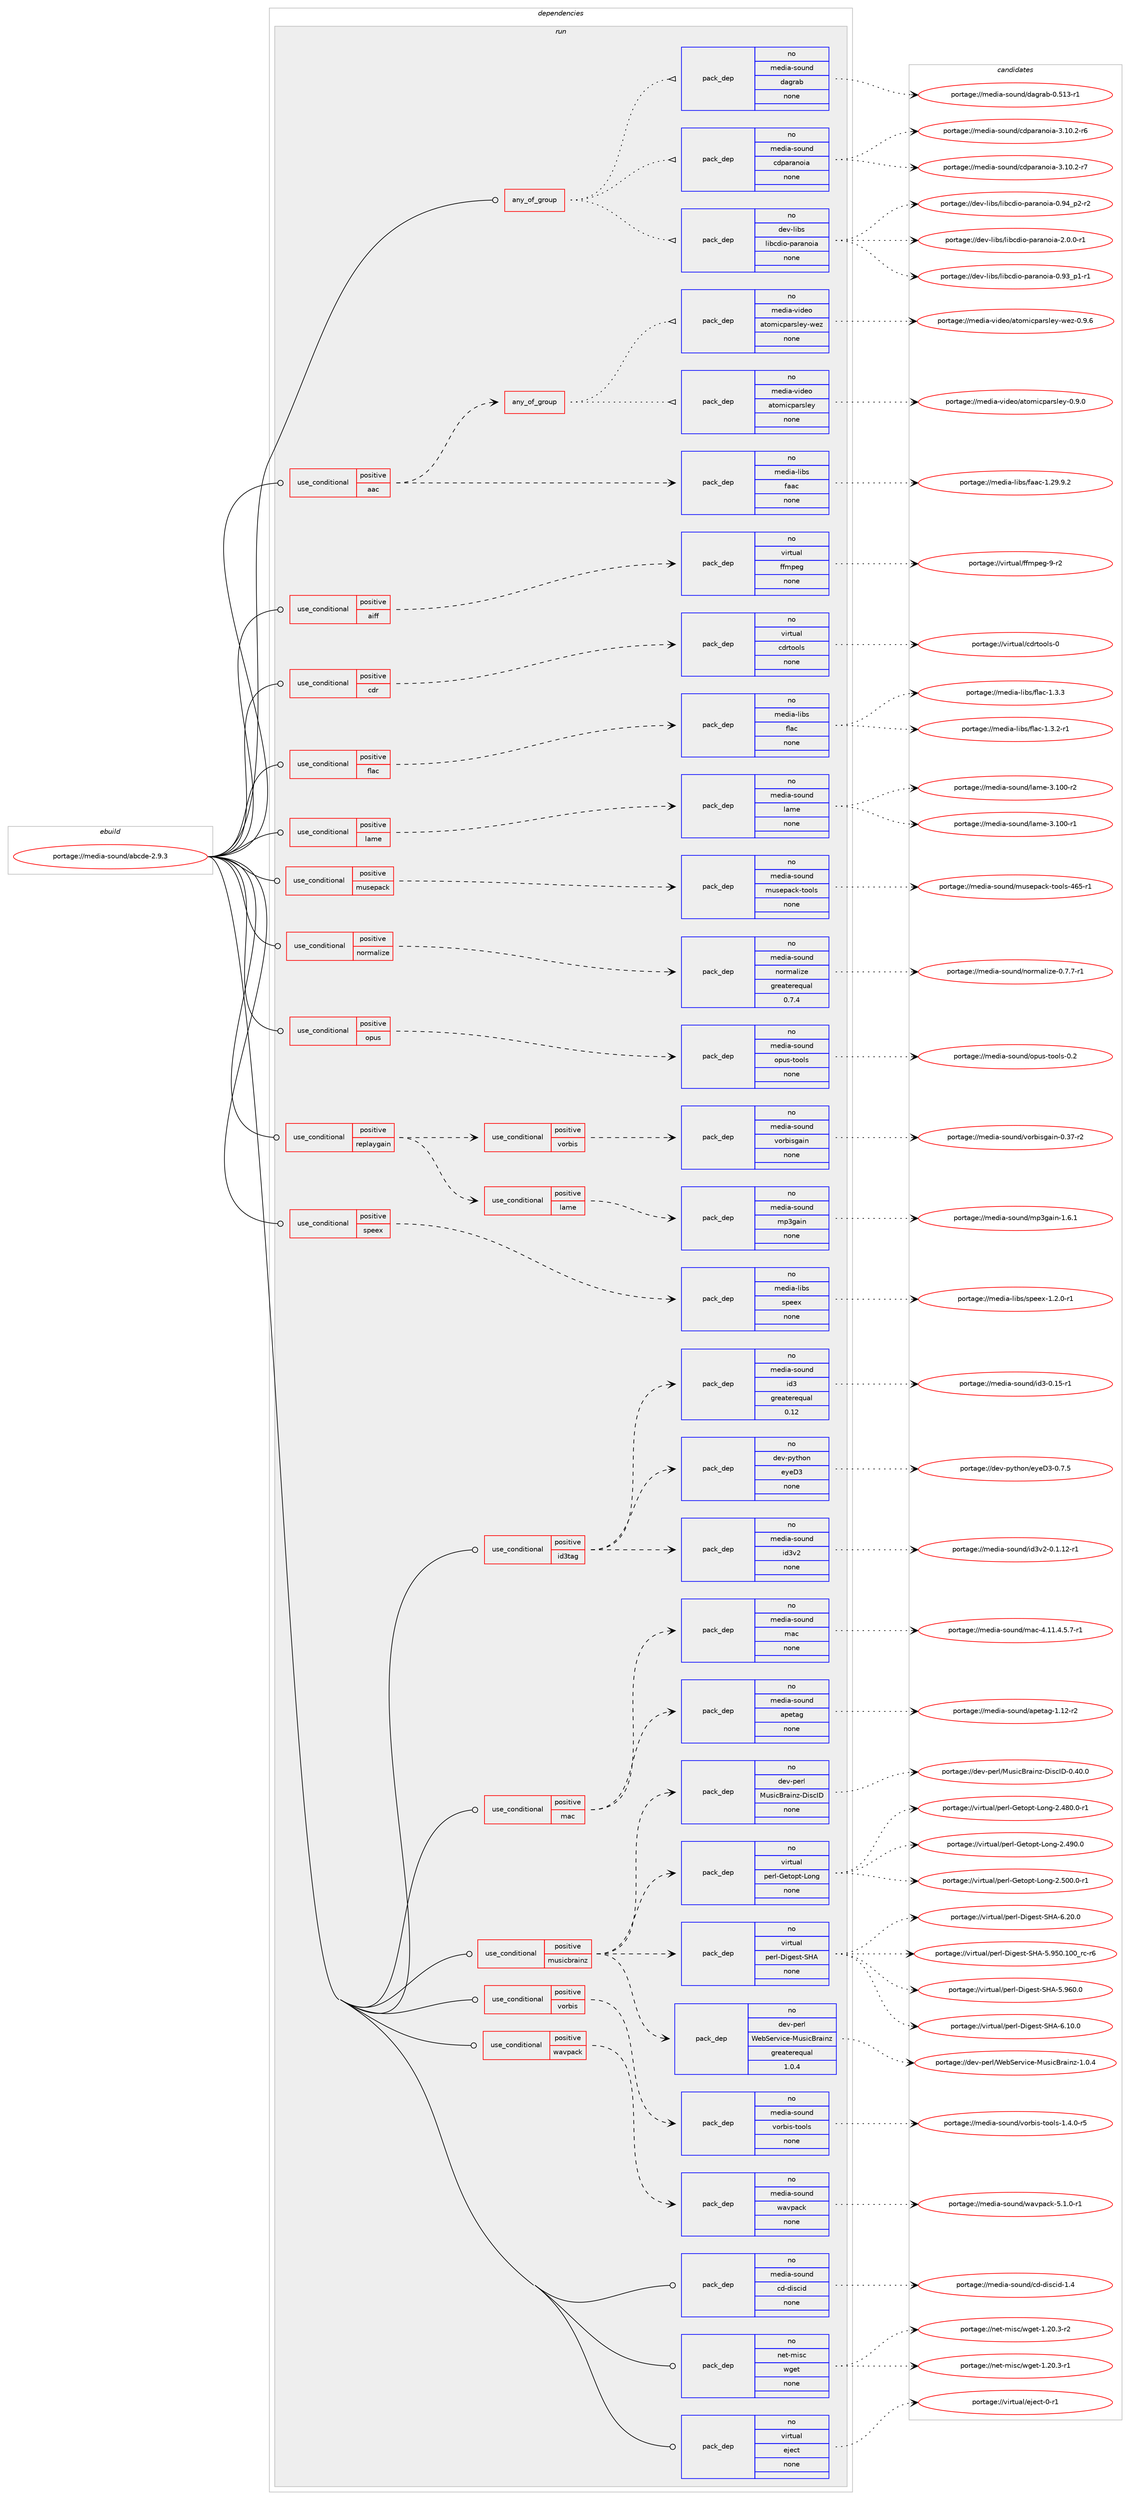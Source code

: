 digraph prolog {

# *************
# Graph options
# *************

newrank=true;
concentrate=true;
compound=true;
graph [rankdir=LR,fontname=Helvetica,fontsize=10,ranksep=1.5];#, ranksep=2.5, nodesep=0.2];
edge  [arrowhead=vee];
node  [fontname=Helvetica,fontsize=10];

# **********
# The ebuild
# **********

subgraph cluster_leftcol {
color=gray;
rank=same;
label=<<i>ebuild</i>>;
id [label="portage://media-sound/abcde-2.9.3", color=red, width=4, href="../media-sound/abcde-2.9.3.svg"];
}

# ****************
# The dependencies
# ****************

subgraph cluster_midcol {
color=gray;
label=<<i>dependencies</i>>;
subgraph cluster_compile {
fillcolor="#eeeeee";
style=filled;
label=<<i>compile</i>>;
}
subgraph cluster_compileandrun {
fillcolor="#eeeeee";
style=filled;
label=<<i>compile and run</i>>;
}
subgraph cluster_run {
fillcolor="#eeeeee";
style=filled;
label=<<i>run</i>>;
subgraph any5265 {
dependency329494 [label=<<TABLE BORDER="0" CELLBORDER="1" CELLSPACING="0" CELLPADDING="4"><TR><TD CELLPADDING="10">any_of_group</TD></TR></TABLE>>, shape=none, color=red];subgraph pack242281 {
dependency329495 [label=<<TABLE BORDER="0" CELLBORDER="1" CELLSPACING="0" CELLPADDING="4" WIDTH="220"><TR><TD ROWSPAN="6" CELLPADDING="30">pack_dep</TD></TR><TR><TD WIDTH="110">no</TD></TR><TR><TD>dev-libs</TD></TR><TR><TD>libcdio-paranoia</TD></TR><TR><TD>none</TD></TR><TR><TD></TD></TR></TABLE>>, shape=none, color=blue];
}
dependency329494:e -> dependency329495:w [weight=20,style="dotted",arrowhead="oinv"];
subgraph pack242282 {
dependency329496 [label=<<TABLE BORDER="0" CELLBORDER="1" CELLSPACING="0" CELLPADDING="4" WIDTH="220"><TR><TD ROWSPAN="6" CELLPADDING="30">pack_dep</TD></TR><TR><TD WIDTH="110">no</TD></TR><TR><TD>media-sound</TD></TR><TR><TD>cdparanoia</TD></TR><TR><TD>none</TD></TR><TR><TD></TD></TR></TABLE>>, shape=none, color=blue];
}
dependency329494:e -> dependency329496:w [weight=20,style="dotted",arrowhead="oinv"];
subgraph pack242283 {
dependency329497 [label=<<TABLE BORDER="0" CELLBORDER="1" CELLSPACING="0" CELLPADDING="4" WIDTH="220"><TR><TD ROWSPAN="6" CELLPADDING="30">pack_dep</TD></TR><TR><TD WIDTH="110">no</TD></TR><TR><TD>media-sound</TD></TR><TR><TD>dagrab</TD></TR><TR><TD>none</TD></TR><TR><TD></TD></TR></TABLE>>, shape=none, color=blue];
}
dependency329494:e -> dependency329497:w [weight=20,style="dotted",arrowhead="oinv"];
}
id:e -> dependency329494:w [weight=20,style="solid",arrowhead="odot"];
subgraph cond81805 {
dependency329498 [label=<<TABLE BORDER="0" CELLBORDER="1" CELLSPACING="0" CELLPADDING="4"><TR><TD ROWSPAN="3" CELLPADDING="10">use_conditional</TD></TR><TR><TD>positive</TD></TR><TR><TD>aac</TD></TR></TABLE>>, shape=none, color=red];
subgraph pack242284 {
dependency329499 [label=<<TABLE BORDER="0" CELLBORDER="1" CELLSPACING="0" CELLPADDING="4" WIDTH="220"><TR><TD ROWSPAN="6" CELLPADDING="30">pack_dep</TD></TR><TR><TD WIDTH="110">no</TD></TR><TR><TD>media-libs</TD></TR><TR><TD>faac</TD></TR><TR><TD>none</TD></TR><TR><TD></TD></TR></TABLE>>, shape=none, color=blue];
}
dependency329498:e -> dependency329499:w [weight=20,style="dashed",arrowhead="vee"];
subgraph any5266 {
dependency329500 [label=<<TABLE BORDER="0" CELLBORDER="1" CELLSPACING="0" CELLPADDING="4"><TR><TD CELLPADDING="10">any_of_group</TD></TR></TABLE>>, shape=none, color=red];subgraph pack242285 {
dependency329501 [label=<<TABLE BORDER="0" CELLBORDER="1" CELLSPACING="0" CELLPADDING="4" WIDTH="220"><TR><TD ROWSPAN="6" CELLPADDING="30">pack_dep</TD></TR><TR><TD WIDTH="110">no</TD></TR><TR><TD>media-video</TD></TR><TR><TD>atomicparsley</TD></TR><TR><TD>none</TD></TR><TR><TD></TD></TR></TABLE>>, shape=none, color=blue];
}
dependency329500:e -> dependency329501:w [weight=20,style="dotted",arrowhead="oinv"];
subgraph pack242286 {
dependency329502 [label=<<TABLE BORDER="0" CELLBORDER="1" CELLSPACING="0" CELLPADDING="4" WIDTH="220"><TR><TD ROWSPAN="6" CELLPADDING="30">pack_dep</TD></TR><TR><TD WIDTH="110">no</TD></TR><TR><TD>media-video</TD></TR><TR><TD>atomicparsley-wez</TD></TR><TR><TD>none</TD></TR><TR><TD></TD></TR></TABLE>>, shape=none, color=blue];
}
dependency329500:e -> dependency329502:w [weight=20,style="dotted",arrowhead="oinv"];
}
dependency329498:e -> dependency329500:w [weight=20,style="dashed",arrowhead="vee"];
}
id:e -> dependency329498:w [weight=20,style="solid",arrowhead="odot"];
subgraph cond81806 {
dependency329503 [label=<<TABLE BORDER="0" CELLBORDER="1" CELLSPACING="0" CELLPADDING="4"><TR><TD ROWSPAN="3" CELLPADDING="10">use_conditional</TD></TR><TR><TD>positive</TD></TR><TR><TD>aiff</TD></TR></TABLE>>, shape=none, color=red];
subgraph pack242287 {
dependency329504 [label=<<TABLE BORDER="0" CELLBORDER="1" CELLSPACING="0" CELLPADDING="4" WIDTH="220"><TR><TD ROWSPAN="6" CELLPADDING="30">pack_dep</TD></TR><TR><TD WIDTH="110">no</TD></TR><TR><TD>virtual</TD></TR><TR><TD>ffmpeg</TD></TR><TR><TD>none</TD></TR><TR><TD></TD></TR></TABLE>>, shape=none, color=blue];
}
dependency329503:e -> dependency329504:w [weight=20,style="dashed",arrowhead="vee"];
}
id:e -> dependency329503:w [weight=20,style="solid",arrowhead="odot"];
subgraph cond81807 {
dependency329505 [label=<<TABLE BORDER="0" CELLBORDER="1" CELLSPACING="0" CELLPADDING="4"><TR><TD ROWSPAN="3" CELLPADDING="10">use_conditional</TD></TR><TR><TD>positive</TD></TR><TR><TD>cdr</TD></TR></TABLE>>, shape=none, color=red];
subgraph pack242288 {
dependency329506 [label=<<TABLE BORDER="0" CELLBORDER="1" CELLSPACING="0" CELLPADDING="4" WIDTH="220"><TR><TD ROWSPAN="6" CELLPADDING="30">pack_dep</TD></TR><TR><TD WIDTH="110">no</TD></TR><TR><TD>virtual</TD></TR><TR><TD>cdrtools</TD></TR><TR><TD>none</TD></TR><TR><TD></TD></TR></TABLE>>, shape=none, color=blue];
}
dependency329505:e -> dependency329506:w [weight=20,style="dashed",arrowhead="vee"];
}
id:e -> dependency329505:w [weight=20,style="solid",arrowhead="odot"];
subgraph cond81808 {
dependency329507 [label=<<TABLE BORDER="0" CELLBORDER="1" CELLSPACING="0" CELLPADDING="4"><TR><TD ROWSPAN="3" CELLPADDING="10">use_conditional</TD></TR><TR><TD>positive</TD></TR><TR><TD>flac</TD></TR></TABLE>>, shape=none, color=red];
subgraph pack242289 {
dependency329508 [label=<<TABLE BORDER="0" CELLBORDER="1" CELLSPACING="0" CELLPADDING="4" WIDTH="220"><TR><TD ROWSPAN="6" CELLPADDING="30">pack_dep</TD></TR><TR><TD WIDTH="110">no</TD></TR><TR><TD>media-libs</TD></TR><TR><TD>flac</TD></TR><TR><TD>none</TD></TR><TR><TD></TD></TR></TABLE>>, shape=none, color=blue];
}
dependency329507:e -> dependency329508:w [weight=20,style="dashed",arrowhead="vee"];
}
id:e -> dependency329507:w [weight=20,style="solid",arrowhead="odot"];
subgraph cond81809 {
dependency329509 [label=<<TABLE BORDER="0" CELLBORDER="1" CELLSPACING="0" CELLPADDING="4"><TR><TD ROWSPAN="3" CELLPADDING="10">use_conditional</TD></TR><TR><TD>positive</TD></TR><TR><TD>id3tag</TD></TR></TABLE>>, shape=none, color=red];
subgraph pack242290 {
dependency329510 [label=<<TABLE BORDER="0" CELLBORDER="1" CELLSPACING="0" CELLPADDING="4" WIDTH="220"><TR><TD ROWSPAN="6" CELLPADDING="30">pack_dep</TD></TR><TR><TD WIDTH="110">no</TD></TR><TR><TD>dev-python</TD></TR><TR><TD>eyeD3</TD></TR><TR><TD>none</TD></TR><TR><TD></TD></TR></TABLE>>, shape=none, color=blue];
}
dependency329509:e -> dependency329510:w [weight=20,style="dashed",arrowhead="vee"];
subgraph pack242291 {
dependency329511 [label=<<TABLE BORDER="0" CELLBORDER="1" CELLSPACING="0" CELLPADDING="4" WIDTH="220"><TR><TD ROWSPAN="6" CELLPADDING="30">pack_dep</TD></TR><TR><TD WIDTH="110">no</TD></TR><TR><TD>media-sound</TD></TR><TR><TD>id3</TD></TR><TR><TD>greaterequal</TD></TR><TR><TD>0.12</TD></TR></TABLE>>, shape=none, color=blue];
}
dependency329509:e -> dependency329511:w [weight=20,style="dashed",arrowhead="vee"];
subgraph pack242292 {
dependency329512 [label=<<TABLE BORDER="0" CELLBORDER="1" CELLSPACING="0" CELLPADDING="4" WIDTH="220"><TR><TD ROWSPAN="6" CELLPADDING="30">pack_dep</TD></TR><TR><TD WIDTH="110">no</TD></TR><TR><TD>media-sound</TD></TR><TR><TD>id3v2</TD></TR><TR><TD>none</TD></TR><TR><TD></TD></TR></TABLE>>, shape=none, color=blue];
}
dependency329509:e -> dependency329512:w [weight=20,style="dashed",arrowhead="vee"];
}
id:e -> dependency329509:w [weight=20,style="solid",arrowhead="odot"];
subgraph cond81810 {
dependency329513 [label=<<TABLE BORDER="0" CELLBORDER="1" CELLSPACING="0" CELLPADDING="4"><TR><TD ROWSPAN="3" CELLPADDING="10">use_conditional</TD></TR><TR><TD>positive</TD></TR><TR><TD>lame</TD></TR></TABLE>>, shape=none, color=red];
subgraph pack242293 {
dependency329514 [label=<<TABLE BORDER="0" CELLBORDER="1" CELLSPACING="0" CELLPADDING="4" WIDTH="220"><TR><TD ROWSPAN="6" CELLPADDING="30">pack_dep</TD></TR><TR><TD WIDTH="110">no</TD></TR><TR><TD>media-sound</TD></TR><TR><TD>lame</TD></TR><TR><TD>none</TD></TR><TR><TD></TD></TR></TABLE>>, shape=none, color=blue];
}
dependency329513:e -> dependency329514:w [weight=20,style="dashed",arrowhead="vee"];
}
id:e -> dependency329513:w [weight=20,style="solid",arrowhead="odot"];
subgraph cond81811 {
dependency329515 [label=<<TABLE BORDER="0" CELLBORDER="1" CELLSPACING="0" CELLPADDING="4"><TR><TD ROWSPAN="3" CELLPADDING="10">use_conditional</TD></TR><TR><TD>positive</TD></TR><TR><TD>mac</TD></TR></TABLE>>, shape=none, color=red];
subgraph pack242294 {
dependency329516 [label=<<TABLE BORDER="0" CELLBORDER="1" CELLSPACING="0" CELLPADDING="4" WIDTH="220"><TR><TD ROWSPAN="6" CELLPADDING="30">pack_dep</TD></TR><TR><TD WIDTH="110">no</TD></TR><TR><TD>media-sound</TD></TR><TR><TD>apetag</TD></TR><TR><TD>none</TD></TR><TR><TD></TD></TR></TABLE>>, shape=none, color=blue];
}
dependency329515:e -> dependency329516:w [weight=20,style="dashed",arrowhead="vee"];
subgraph pack242295 {
dependency329517 [label=<<TABLE BORDER="0" CELLBORDER="1" CELLSPACING="0" CELLPADDING="4" WIDTH="220"><TR><TD ROWSPAN="6" CELLPADDING="30">pack_dep</TD></TR><TR><TD WIDTH="110">no</TD></TR><TR><TD>media-sound</TD></TR><TR><TD>mac</TD></TR><TR><TD>none</TD></TR><TR><TD></TD></TR></TABLE>>, shape=none, color=blue];
}
dependency329515:e -> dependency329517:w [weight=20,style="dashed",arrowhead="vee"];
}
id:e -> dependency329515:w [weight=20,style="solid",arrowhead="odot"];
subgraph cond81812 {
dependency329518 [label=<<TABLE BORDER="0" CELLBORDER="1" CELLSPACING="0" CELLPADDING="4"><TR><TD ROWSPAN="3" CELLPADDING="10">use_conditional</TD></TR><TR><TD>positive</TD></TR><TR><TD>musepack</TD></TR></TABLE>>, shape=none, color=red];
subgraph pack242296 {
dependency329519 [label=<<TABLE BORDER="0" CELLBORDER="1" CELLSPACING="0" CELLPADDING="4" WIDTH="220"><TR><TD ROWSPAN="6" CELLPADDING="30">pack_dep</TD></TR><TR><TD WIDTH="110">no</TD></TR><TR><TD>media-sound</TD></TR><TR><TD>musepack-tools</TD></TR><TR><TD>none</TD></TR><TR><TD></TD></TR></TABLE>>, shape=none, color=blue];
}
dependency329518:e -> dependency329519:w [weight=20,style="dashed",arrowhead="vee"];
}
id:e -> dependency329518:w [weight=20,style="solid",arrowhead="odot"];
subgraph cond81813 {
dependency329520 [label=<<TABLE BORDER="0" CELLBORDER="1" CELLSPACING="0" CELLPADDING="4"><TR><TD ROWSPAN="3" CELLPADDING="10">use_conditional</TD></TR><TR><TD>positive</TD></TR><TR><TD>musicbrainz</TD></TR></TABLE>>, shape=none, color=red];
subgraph pack242297 {
dependency329521 [label=<<TABLE BORDER="0" CELLBORDER="1" CELLSPACING="0" CELLPADDING="4" WIDTH="220"><TR><TD ROWSPAN="6" CELLPADDING="30">pack_dep</TD></TR><TR><TD WIDTH="110">no</TD></TR><TR><TD>dev-perl</TD></TR><TR><TD>MusicBrainz-DiscID</TD></TR><TR><TD>none</TD></TR><TR><TD></TD></TR></TABLE>>, shape=none, color=blue];
}
dependency329520:e -> dependency329521:w [weight=20,style="dashed",arrowhead="vee"];
subgraph pack242298 {
dependency329522 [label=<<TABLE BORDER="0" CELLBORDER="1" CELLSPACING="0" CELLPADDING="4" WIDTH="220"><TR><TD ROWSPAN="6" CELLPADDING="30">pack_dep</TD></TR><TR><TD WIDTH="110">no</TD></TR><TR><TD>dev-perl</TD></TR><TR><TD>WebService-MusicBrainz</TD></TR><TR><TD>greaterequal</TD></TR><TR><TD>1.0.4</TD></TR></TABLE>>, shape=none, color=blue];
}
dependency329520:e -> dependency329522:w [weight=20,style="dashed",arrowhead="vee"];
subgraph pack242299 {
dependency329523 [label=<<TABLE BORDER="0" CELLBORDER="1" CELLSPACING="0" CELLPADDING="4" WIDTH="220"><TR><TD ROWSPAN="6" CELLPADDING="30">pack_dep</TD></TR><TR><TD WIDTH="110">no</TD></TR><TR><TD>virtual</TD></TR><TR><TD>perl-Digest-SHA</TD></TR><TR><TD>none</TD></TR><TR><TD></TD></TR></TABLE>>, shape=none, color=blue];
}
dependency329520:e -> dependency329523:w [weight=20,style="dashed",arrowhead="vee"];
subgraph pack242300 {
dependency329524 [label=<<TABLE BORDER="0" CELLBORDER="1" CELLSPACING="0" CELLPADDING="4" WIDTH="220"><TR><TD ROWSPAN="6" CELLPADDING="30">pack_dep</TD></TR><TR><TD WIDTH="110">no</TD></TR><TR><TD>virtual</TD></TR><TR><TD>perl-Getopt-Long</TD></TR><TR><TD>none</TD></TR><TR><TD></TD></TR></TABLE>>, shape=none, color=blue];
}
dependency329520:e -> dependency329524:w [weight=20,style="dashed",arrowhead="vee"];
}
id:e -> dependency329520:w [weight=20,style="solid",arrowhead="odot"];
subgraph cond81814 {
dependency329525 [label=<<TABLE BORDER="0" CELLBORDER="1" CELLSPACING="0" CELLPADDING="4"><TR><TD ROWSPAN="3" CELLPADDING="10">use_conditional</TD></TR><TR><TD>positive</TD></TR><TR><TD>normalize</TD></TR></TABLE>>, shape=none, color=red];
subgraph pack242301 {
dependency329526 [label=<<TABLE BORDER="0" CELLBORDER="1" CELLSPACING="0" CELLPADDING="4" WIDTH="220"><TR><TD ROWSPAN="6" CELLPADDING="30">pack_dep</TD></TR><TR><TD WIDTH="110">no</TD></TR><TR><TD>media-sound</TD></TR><TR><TD>normalize</TD></TR><TR><TD>greaterequal</TD></TR><TR><TD>0.7.4</TD></TR></TABLE>>, shape=none, color=blue];
}
dependency329525:e -> dependency329526:w [weight=20,style="dashed",arrowhead="vee"];
}
id:e -> dependency329525:w [weight=20,style="solid",arrowhead="odot"];
subgraph cond81815 {
dependency329527 [label=<<TABLE BORDER="0" CELLBORDER="1" CELLSPACING="0" CELLPADDING="4"><TR><TD ROWSPAN="3" CELLPADDING="10">use_conditional</TD></TR><TR><TD>positive</TD></TR><TR><TD>opus</TD></TR></TABLE>>, shape=none, color=red];
subgraph pack242302 {
dependency329528 [label=<<TABLE BORDER="0" CELLBORDER="1" CELLSPACING="0" CELLPADDING="4" WIDTH="220"><TR><TD ROWSPAN="6" CELLPADDING="30">pack_dep</TD></TR><TR><TD WIDTH="110">no</TD></TR><TR><TD>media-sound</TD></TR><TR><TD>opus-tools</TD></TR><TR><TD>none</TD></TR><TR><TD></TD></TR></TABLE>>, shape=none, color=blue];
}
dependency329527:e -> dependency329528:w [weight=20,style="dashed",arrowhead="vee"];
}
id:e -> dependency329527:w [weight=20,style="solid",arrowhead="odot"];
subgraph cond81816 {
dependency329529 [label=<<TABLE BORDER="0" CELLBORDER="1" CELLSPACING="0" CELLPADDING="4"><TR><TD ROWSPAN="3" CELLPADDING="10">use_conditional</TD></TR><TR><TD>positive</TD></TR><TR><TD>replaygain</TD></TR></TABLE>>, shape=none, color=red];
subgraph cond81817 {
dependency329530 [label=<<TABLE BORDER="0" CELLBORDER="1" CELLSPACING="0" CELLPADDING="4"><TR><TD ROWSPAN="3" CELLPADDING="10">use_conditional</TD></TR><TR><TD>positive</TD></TR><TR><TD>lame</TD></TR></TABLE>>, shape=none, color=red];
subgraph pack242303 {
dependency329531 [label=<<TABLE BORDER="0" CELLBORDER="1" CELLSPACING="0" CELLPADDING="4" WIDTH="220"><TR><TD ROWSPAN="6" CELLPADDING="30">pack_dep</TD></TR><TR><TD WIDTH="110">no</TD></TR><TR><TD>media-sound</TD></TR><TR><TD>mp3gain</TD></TR><TR><TD>none</TD></TR><TR><TD></TD></TR></TABLE>>, shape=none, color=blue];
}
dependency329530:e -> dependency329531:w [weight=20,style="dashed",arrowhead="vee"];
}
dependency329529:e -> dependency329530:w [weight=20,style="dashed",arrowhead="vee"];
subgraph cond81818 {
dependency329532 [label=<<TABLE BORDER="0" CELLBORDER="1" CELLSPACING="0" CELLPADDING="4"><TR><TD ROWSPAN="3" CELLPADDING="10">use_conditional</TD></TR><TR><TD>positive</TD></TR><TR><TD>vorbis</TD></TR></TABLE>>, shape=none, color=red];
subgraph pack242304 {
dependency329533 [label=<<TABLE BORDER="0" CELLBORDER="1" CELLSPACING="0" CELLPADDING="4" WIDTH="220"><TR><TD ROWSPAN="6" CELLPADDING="30">pack_dep</TD></TR><TR><TD WIDTH="110">no</TD></TR><TR><TD>media-sound</TD></TR><TR><TD>vorbisgain</TD></TR><TR><TD>none</TD></TR><TR><TD></TD></TR></TABLE>>, shape=none, color=blue];
}
dependency329532:e -> dependency329533:w [weight=20,style="dashed",arrowhead="vee"];
}
dependency329529:e -> dependency329532:w [weight=20,style="dashed",arrowhead="vee"];
}
id:e -> dependency329529:w [weight=20,style="solid",arrowhead="odot"];
subgraph cond81819 {
dependency329534 [label=<<TABLE BORDER="0" CELLBORDER="1" CELLSPACING="0" CELLPADDING="4"><TR><TD ROWSPAN="3" CELLPADDING="10">use_conditional</TD></TR><TR><TD>positive</TD></TR><TR><TD>speex</TD></TR></TABLE>>, shape=none, color=red];
subgraph pack242305 {
dependency329535 [label=<<TABLE BORDER="0" CELLBORDER="1" CELLSPACING="0" CELLPADDING="4" WIDTH="220"><TR><TD ROWSPAN="6" CELLPADDING="30">pack_dep</TD></TR><TR><TD WIDTH="110">no</TD></TR><TR><TD>media-libs</TD></TR><TR><TD>speex</TD></TR><TR><TD>none</TD></TR><TR><TD></TD></TR></TABLE>>, shape=none, color=blue];
}
dependency329534:e -> dependency329535:w [weight=20,style="dashed",arrowhead="vee"];
}
id:e -> dependency329534:w [weight=20,style="solid",arrowhead="odot"];
subgraph cond81820 {
dependency329536 [label=<<TABLE BORDER="0" CELLBORDER="1" CELLSPACING="0" CELLPADDING="4"><TR><TD ROWSPAN="3" CELLPADDING="10">use_conditional</TD></TR><TR><TD>positive</TD></TR><TR><TD>vorbis</TD></TR></TABLE>>, shape=none, color=red];
subgraph pack242306 {
dependency329537 [label=<<TABLE BORDER="0" CELLBORDER="1" CELLSPACING="0" CELLPADDING="4" WIDTH="220"><TR><TD ROWSPAN="6" CELLPADDING="30">pack_dep</TD></TR><TR><TD WIDTH="110">no</TD></TR><TR><TD>media-sound</TD></TR><TR><TD>vorbis-tools</TD></TR><TR><TD>none</TD></TR><TR><TD></TD></TR></TABLE>>, shape=none, color=blue];
}
dependency329536:e -> dependency329537:w [weight=20,style="dashed",arrowhead="vee"];
}
id:e -> dependency329536:w [weight=20,style="solid",arrowhead="odot"];
subgraph cond81821 {
dependency329538 [label=<<TABLE BORDER="0" CELLBORDER="1" CELLSPACING="0" CELLPADDING="4"><TR><TD ROWSPAN="3" CELLPADDING="10">use_conditional</TD></TR><TR><TD>positive</TD></TR><TR><TD>wavpack</TD></TR></TABLE>>, shape=none, color=red];
subgraph pack242307 {
dependency329539 [label=<<TABLE BORDER="0" CELLBORDER="1" CELLSPACING="0" CELLPADDING="4" WIDTH="220"><TR><TD ROWSPAN="6" CELLPADDING="30">pack_dep</TD></TR><TR><TD WIDTH="110">no</TD></TR><TR><TD>media-sound</TD></TR><TR><TD>wavpack</TD></TR><TR><TD>none</TD></TR><TR><TD></TD></TR></TABLE>>, shape=none, color=blue];
}
dependency329538:e -> dependency329539:w [weight=20,style="dashed",arrowhead="vee"];
}
id:e -> dependency329538:w [weight=20,style="solid",arrowhead="odot"];
subgraph pack242308 {
dependency329540 [label=<<TABLE BORDER="0" CELLBORDER="1" CELLSPACING="0" CELLPADDING="4" WIDTH="220"><TR><TD ROWSPAN="6" CELLPADDING="30">pack_dep</TD></TR><TR><TD WIDTH="110">no</TD></TR><TR><TD>media-sound</TD></TR><TR><TD>cd-discid</TD></TR><TR><TD>none</TD></TR><TR><TD></TD></TR></TABLE>>, shape=none, color=blue];
}
id:e -> dependency329540:w [weight=20,style="solid",arrowhead="odot"];
subgraph pack242309 {
dependency329541 [label=<<TABLE BORDER="0" CELLBORDER="1" CELLSPACING="0" CELLPADDING="4" WIDTH="220"><TR><TD ROWSPAN="6" CELLPADDING="30">pack_dep</TD></TR><TR><TD WIDTH="110">no</TD></TR><TR><TD>net-misc</TD></TR><TR><TD>wget</TD></TR><TR><TD>none</TD></TR><TR><TD></TD></TR></TABLE>>, shape=none, color=blue];
}
id:e -> dependency329541:w [weight=20,style="solid",arrowhead="odot"];
subgraph pack242310 {
dependency329542 [label=<<TABLE BORDER="0" CELLBORDER="1" CELLSPACING="0" CELLPADDING="4" WIDTH="220"><TR><TD ROWSPAN="6" CELLPADDING="30">pack_dep</TD></TR><TR><TD WIDTH="110">no</TD></TR><TR><TD>virtual</TD></TR><TR><TD>eject</TD></TR><TR><TD>none</TD></TR><TR><TD></TD></TR></TABLE>>, shape=none, color=blue];
}
id:e -> dependency329542:w [weight=20,style="solid",arrowhead="odot"];
}
}

# **************
# The candidates
# **************

subgraph cluster_choices {
rank=same;
color=gray;
label=<<i>candidates</i>>;

subgraph choice242281 {
color=black;
nodesep=1;
choiceportage100101118451081059811547108105989910010511145112971149711011110597454846575195112494511449 [label="portage://dev-libs/libcdio-paranoia-0.93_p1-r1", color=red, width=4,href="../dev-libs/libcdio-paranoia-0.93_p1-r1.svg"];
choiceportage100101118451081059811547108105989910010511145112971149711011110597454846575295112504511450 [label="portage://dev-libs/libcdio-paranoia-0.94_p2-r2", color=red, width=4,href="../dev-libs/libcdio-paranoia-0.94_p2-r2.svg"];
choiceportage1001011184510810598115471081059899100105111451129711497110111105974550464846484511449 [label="portage://dev-libs/libcdio-paranoia-2.0.0-r1", color=red, width=4,href="../dev-libs/libcdio-paranoia-2.0.0-r1.svg"];
dependency329495:e -> choiceportage100101118451081059811547108105989910010511145112971149711011110597454846575195112494511449:w [style=dotted,weight="100"];
dependency329495:e -> choiceportage100101118451081059811547108105989910010511145112971149711011110597454846575295112504511450:w [style=dotted,weight="100"];
dependency329495:e -> choiceportage1001011184510810598115471081059899100105111451129711497110111105974550464846484511449:w [style=dotted,weight="100"];
}
subgraph choice242282 {
color=black;
nodesep=1;
choiceportage10910110010597451151111171101004799100112971149711011110597455146494846504511454 [label="portage://media-sound/cdparanoia-3.10.2-r6", color=red, width=4,href="../media-sound/cdparanoia-3.10.2-r6.svg"];
choiceportage10910110010597451151111171101004799100112971149711011110597455146494846504511455 [label="portage://media-sound/cdparanoia-3.10.2-r7", color=red, width=4,href="../media-sound/cdparanoia-3.10.2-r7.svg"];
dependency329496:e -> choiceportage10910110010597451151111171101004799100112971149711011110597455146494846504511454:w [style=dotted,weight="100"];
dependency329496:e -> choiceportage10910110010597451151111171101004799100112971149711011110597455146494846504511455:w [style=dotted,weight="100"];
}
subgraph choice242283 {
color=black;
nodesep=1;
choiceportage1091011001059745115111117110100471009710311497984548465349514511449 [label="portage://media-sound/dagrab-0.513-r1", color=red, width=4,href="../media-sound/dagrab-0.513-r1.svg"];
dependency329497:e -> choiceportage1091011001059745115111117110100471009710311497984548465349514511449:w [style=dotted,weight="100"];
}
subgraph choice242284 {
color=black;
nodesep=1;
choiceportage10910110010597451081059811547102979799454946505746574650 [label="portage://media-libs/faac-1.29.9.2", color=red, width=4,href="../media-libs/faac-1.29.9.2.svg"];
dependency329499:e -> choiceportage10910110010597451081059811547102979799454946505746574650:w [style=dotted,weight="100"];
}
subgraph choice242285 {
color=black;
nodesep=1;
choiceportage109101100105974511810510010111147971161111091059911297114115108101121454846574648 [label="portage://media-video/atomicparsley-0.9.0", color=red, width=4,href="../media-video/atomicparsley-0.9.0.svg"];
dependency329501:e -> choiceportage109101100105974511810510010111147971161111091059911297114115108101121454846574648:w [style=dotted,weight="100"];
}
subgraph choice242286 {
color=black;
nodesep=1;
choiceportage10910110010597451181051001011114797116111109105991129711411510810112145119101122454846574654 [label="portage://media-video/atomicparsley-wez-0.9.6", color=red, width=4,href="../media-video/atomicparsley-wez-0.9.6.svg"];
dependency329502:e -> choiceportage10910110010597451181051001011114797116111109105991129711411510810112145119101122454846574654:w [style=dotted,weight="100"];
}
subgraph choice242287 {
color=black;
nodesep=1;
choiceportage118105114116117971084710210210911210110345574511450 [label="portage://virtual/ffmpeg-9-r2", color=red, width=4,href="../virtual/ffmpeg-9-r2.svg"];
dependency329504:e -> choiceportage118105114116117971084710210210911210110345574511450:w [style=dotted,weight="100"];
}
subgraph choice242288 {
color=black;
nodesep=1;
choiceportage1181051141161179710847991001141161111111081154548 [label="portage://virtual/cdrtools-0", color=red, width=4,href="../virtual/cdrtools-0.svg"];
dependency329506:e -> choiceportage1181051141161179710847991001141161111111081154548:w [style=dotted,weight="100"];
}
subgraph choice242289 {
color=black;
nodesep=1;
choiceportage1091011001059745108105981154710210897994549465146504511449 [label="portage://media-libs/flac-1.3.2-r1", color=red, width=4,href="../media-libs/flac-1.3.2-r1.svg"];
choiceportage109101100105974510810598115471021089799454946514651 [label="portage://media-libs/flac-1.3.3", color=red, width=4,href="../media-libs/flac-1.3.3.svg"];
dependency329508:e -> choiceportage1091011001059745108105981154710210897994549465146504511449:w [style=dotted,weight="100"];
dependency329508:e -> choiceportage109101100105974510810598115471021089799454946514651:w [style=dotted,weight="100"];
}
subgraph choice242290 {
color=black;
nodesep=1;
choiceportage10010111845112121116104111110471011211016851454846554653 [label="portage://dev-python/eyeD3-0.7.5", color=red, width=4,href="../dev-python/eyeD3-0.7.5.svg"];
dependency329510:e -> choiceportage10010111845112121116104111110471011211016851454846554653:w [style=dotted,weight="100"];
}
subgraph choice242291 {
color=black;
nodesep=1;
choiceportage1091011001059745115111117110100471051005145484649534511449 [label="portage://media-sound/id3-0.15-r1", color=red, width=4,href="../media-sound/id3-0.15-r1.svg"];
dependency329511:e -> choiceportage1091011001059745115111117110100471051005145484649534511449:w [style=dotted,weight="100"];
}
subgraph choice242292 {
color=black;
nodesep=1;
choiceportage1091011001059745115111117110100471051005111850454846494649504511449 [label="portage://media-sound/id3v2-0.1.12-r1", color=red, width=4,href="../media-sound/id3v2-0.1.12-r1.svg"];
dependency329512:e -> choiceportage1091011001059745115111117110100471051005111850454846494649504511449:w [style=dotted,weight="100"];
}
subgraph choice242293 {
color=black;
nodesep=1;
choiceportage109101100105974511511111711010047108971091014551464948484511449 [label="portage://media-sound/lame-3.100-r1", color=red, width=4,href="../media-sound/lame-3.100-r1.svg"];
choiceportage109101100105974511511111711010047108971091014551464948484511450 [label="portage://media-sound/lame-3.100-r2", color=red, width=4,href="../media-sound/lame-3.100-r2.svg"];
dependency329514:e -> choiceportage109101100105974511511111711010047108971091014551464948484511449:w [style=dotted,weight="100"];
dependency329514:e -> choiceportage109101100105974511511111711010047108971091014551464948484511450:w [style=dotted,weight="100"];
}
subgraph choice242294 {
color=black;
nodesep=1;
choiceportage109101100105974511511111711010047971121011169710345494649504511450 [label="portage://media-sound/apetag-1.12-r2", color=red, width=4,href="../media-sound/apetag-1.12-r2.svg"];
dependency329516:e -> choiceportage109101100105974511511111711010047971121011169710345494649504511450:w [style=dotted,weight="100"];
}
subgraph choice242295 {
color=black;
nodesep=1;
choiceportage109101100105974511511111711010047109979945524649494652465346554511449 [label="portage://media-sound/mac-4.11.4.5.7-r1", color=red, width=4,href="../media-sound/mac-4.11.4.5.7-r1.svg"];
dependency329517:e -> choiceportage109101100105974511511111711010047109979945524649494652465346554511449:w [style=dotted,weight="100"];
}
subgraph choice242296 {
color=black;
nodesep=1;
choiceportage109101100105974511511111711010047109117115101112979910745116111111108115455254534511449 [label="portage://media-sound/musepack-tools-465-r1", color=red, width=4,href="../media-sound/musepack-tools-465-r1.svg"];
dependency329519:e -> choiceportage109101100105974511511111711010047109117115101112979910745116111111108115455254534511449:w [style=dotted,weight="100"];
}
subgraph choice242297 {
color=black;
nodesep=1;
choiceportage100101118451121011141084777117115105996611497105110122456810511599736845484652484648 [label="portage://dev-perl/MusicBrainz-DiscID-0.40.0", color=red, width=4,href="../dev-perl/MusicBrainz-DiscID-0.40.0.svg"];
dependency329521:e -> choiceportage100101118451121011141084777117115105996611497105110122456810511599736845484652484648:w [style=dotted,weight="100"];
}
subgraph choice242298 {
color=black;
nodesep=1;
choiceportage1001011184511210111410847871019883101114118105991014577117115105996611497105110122454946484652 [label="portage://dev-perl/WebService-MusicBrainz-1.0.4", color=red, width=4,href="../dev-perl/WebService-MusicBrainz-1.0.4.svg"];
dependency329522:e -> choiceportage1001011184511210111410847871019883101114118105991014577117115105996611497105110122454946484652:w [style=dotted,weight="100"];
}
subgraph choice242299 {
color=black;
nodesep=1;
choiceportage11810511411611797108471121011141084568105103101115116458372654553465753484649484895114994511454 [label="portage://virtual/perl-Digest-SHA-5.950.100_rc-r6", color=red, width=4,href="../virtual/perl-Digest-SHA-5.950.100_rc-r6.svg"];
choiceportage11810511411611797108471121011141084568105103101115116458372654553465754484648 [label="portage://virtual/perl-Digest-SHA-5.960.0", color=red, width=4,href="../virtual/perl-Digest-SHA-5.960.0.svg"];
choiceportage118105114116117971084711210111410845681051031011151164583726545544649484648 [label="portage://virtual/perl-Digest-SHA-6.10.0", color=red, width=4,href="../virtual/perl-Digest-SHA-6.10.0.svg"];
choiceportage118105114116117971084711210111410845681051031011151164583726545544650484648 [label="portage://virtual/perl-Digest-SHA-6.20.0", color=red, width=4,href="../virtual/perl-Digest-SHA-6.20.0.svg"];
dependency329523:e -> choiceportage11810511411611797108471121011141084568105103101115116458372654553465753484649484895114994511454:w [style=dotted,weight="100"];
dependency329523:e -> choiceportage11810511411611797108471121011141084568105103101115116458372654553465754484648:w [style=dotted,weight="100"];
dependency329523:e -> choiceportage118105114116117971084711210111410845681051031011151164583726545544649484648:w [style=dotted,weight="100"];
dependency329523:e -> choiceportage118105114116117971084711210111410845681051031011151164583726545544650484648:w [style=dotted,weight="100"];
}
subgraph choice242300 {
color=black;
nodesep=1;
choiceportage11810511411611797108471121011141084571101116111112116457611111010345504652564846484511449 [label="portage://virtual/perl-Getopt-Long-2.480.0-r1", color=red, width=4,href="../virtual/perl-Getopt-Long-2.480.0-r1.svg"];
choiceportage1181051141161179710847112101114108457110111611111211645761111101034550465257484648 [label="portage://virtual/perl-Getopt-Long-2.490.0", color=red, width=4,href="../virtual/perl-Getopt-Long-2.490.0.svg"];
choiceportage11810511411611797108471121011141084571101116111112116457611111010345504653484846484511449 [label="portage://virtual/perl-Getopt-Long-2.500.0-r1", color=red, width=4,href="../virtual/perl-Getopt-Long-2.500.0-r1.svg"];
dependency329524:e -> choiceportage11810511411611797108471121011141084571101116111112116457611111010345504652564846484511449:w [style=dotted,weight="100"];
dependency329524:e -> choiceportage1181051141161179710847112101114108457110111611111211645761111101034550465257484648:w [style=dotted,weight="100"];
dependency329524:e -> choiceportage11810511411611797108471121011141084571101116111112116457611111010345504653484846484511449:w [style=dotted,weight="100"];
}
subgraph choice242301 {
color=black;
nodesep=1;
choiceportage109101100105974511511111711010047110111114109971081051221014548465546554511449 [label="portage://media-sound/normalize-0.7.7-r1", color=red, width=4,href="../media-sound/normalize-0.7.7-r1.svg"];
dependency329526:e -> choiceportage109101100105974511511111711010047110111114109971081051221014548465546554511449:w [style=dotted,weight="100"];
}
subgraph choice242302 {
color=black;
nodesep=1;
choiceportage1091011001059745115111117110100471111121171154511611111110811545484650 [label="portage://media-sound/opus-tools-0.2", color=red, width=4,href="../media-sound/opus-tools-0.2.svg"];
dependency329528:e -> choiceportage1091011001059745115111117110100471111121171154511611111110811545484650:w [style=dotted,weight="100"];
}
subgraph choice242303 {
color=black;
nodesep=1;
choiceportage1091011001059745115111117110100471091125110397105110454946544649 [label="portage://media-sound/mp3gain-1.6.1", color=red, width=4,href="../media-sound/mp3gain-1.6.1.svg"];
dependency329531:e -> choiceportage1091011001059745115111117110100471091125110397105110454946544649:w [style=dotted,weight="100"];
}
subgraph choice242304 {
color=black;
nodesep=1;
choiceportage109101100105974511511111711010047118111114981051151039710511045484651554511450 [label="portage://media-sound/vorbisgain-0.37-r2", color=red, width=4,href="../media-sound/vorbisgain-0.37-r2.svg"];
dependency329533:e -> choiceportage109101100105974511511111711010047118111114981051151039710511045484651554511450:w [style=dotted,weight="100"];
}
subgraph choice242305 {
color=black;
nodesep=1;
choiceportage109101100105974510810598115471151121011011204549465046484511449 [label="portage://media-libs/speex-1.2.0-r1", color=red, width=4,href="../media-libs/speex-1.2.0-r1.svg"];
dependency329535:e -> choiceportage109101100105974510810598115471151121011011204549465046484511449:w [style=dotted,weight="100"];
}
subgraph choice242306 {
color=black;
nodesep=1;
choiceportage10910110010597451151111171101004711811111498105115451161111111081154549465246484511453 [label="portage://media-sound/vorbis-tools-1.4.0-r5", color=red, width=4,href="../media-sound/vorbis-tools-1.4.0-r5.svg"];
dependency329537:e -> choiceportage10910110010597451151111171101004711811111498105115451161111111081154549465246484511453:w [style=dotted,weight="100"];
}
subgraph choice242307 {
color=black;
nodesep=1;
choiceportage1091011001059745115111117110100471199711811297991074553464946484511449 [label="portage://media-sound/wavpack-5.1.0-r1", color=red, width=4,href="../media-sound/wavpack-5.1.0-r1.svg"];
dependency329539:e -> choiceportage1091011001059745115111117110100471199711811297991074553464946484511449:w [style=dotted,weight="100"];
}
subgraph choice242308 {
color=black;
nodesep=1;
choiceportage10910110010597451151111171101004799100451001051159910510045494652 [label="portage://media-sound/cd-discid-1.4", color=red, width=4,href="../media-sound/cd-discid-1.4.svg"];
dependency329540:e -> choiceportage10910110010597451151111171101004799100451001051159910510045494652:w [style=dotted,weight="100"];
}
subgraph choice242309 {
color=black;
nodesep=1;
choiceportage110101116451091051159947119103101116454946504846514511449 [label="portage://net-misc/wget-1.20.3-r1", color=red, width=4,href="../net-misc/wget-1.20.3-r1.svg"];
choiceportage110101116451091051159947119103101116454946504846514511450 [label="portage://net-misc/wget-1.20.3-r2", color=red, width=4,href="../net-misc/wget-1.20.3-r2.svg"];
dependency329541:e -> choiceportage110101116451091051159947119103101116454946504846514511449:w [style=dotted,weight="100"];
dependency329541:e -> choiceportage110101116451091051159947119103101116454946504846514511450:w [style=dotted,weight="100"];
}
subgraph choice242310 {
color=black;
nodesep=1;
choiceportage11810511411611797108471011061019911645484511449 [label="portage://virtual/eject-0-r1", color=red, width=4,href="../virtual/eject-0-r1.svg"];
dependency329542:e -> choiceportage11810511411611797108471011061019911645484511449:w [style=dotted,weight="100"];
}
}

}
